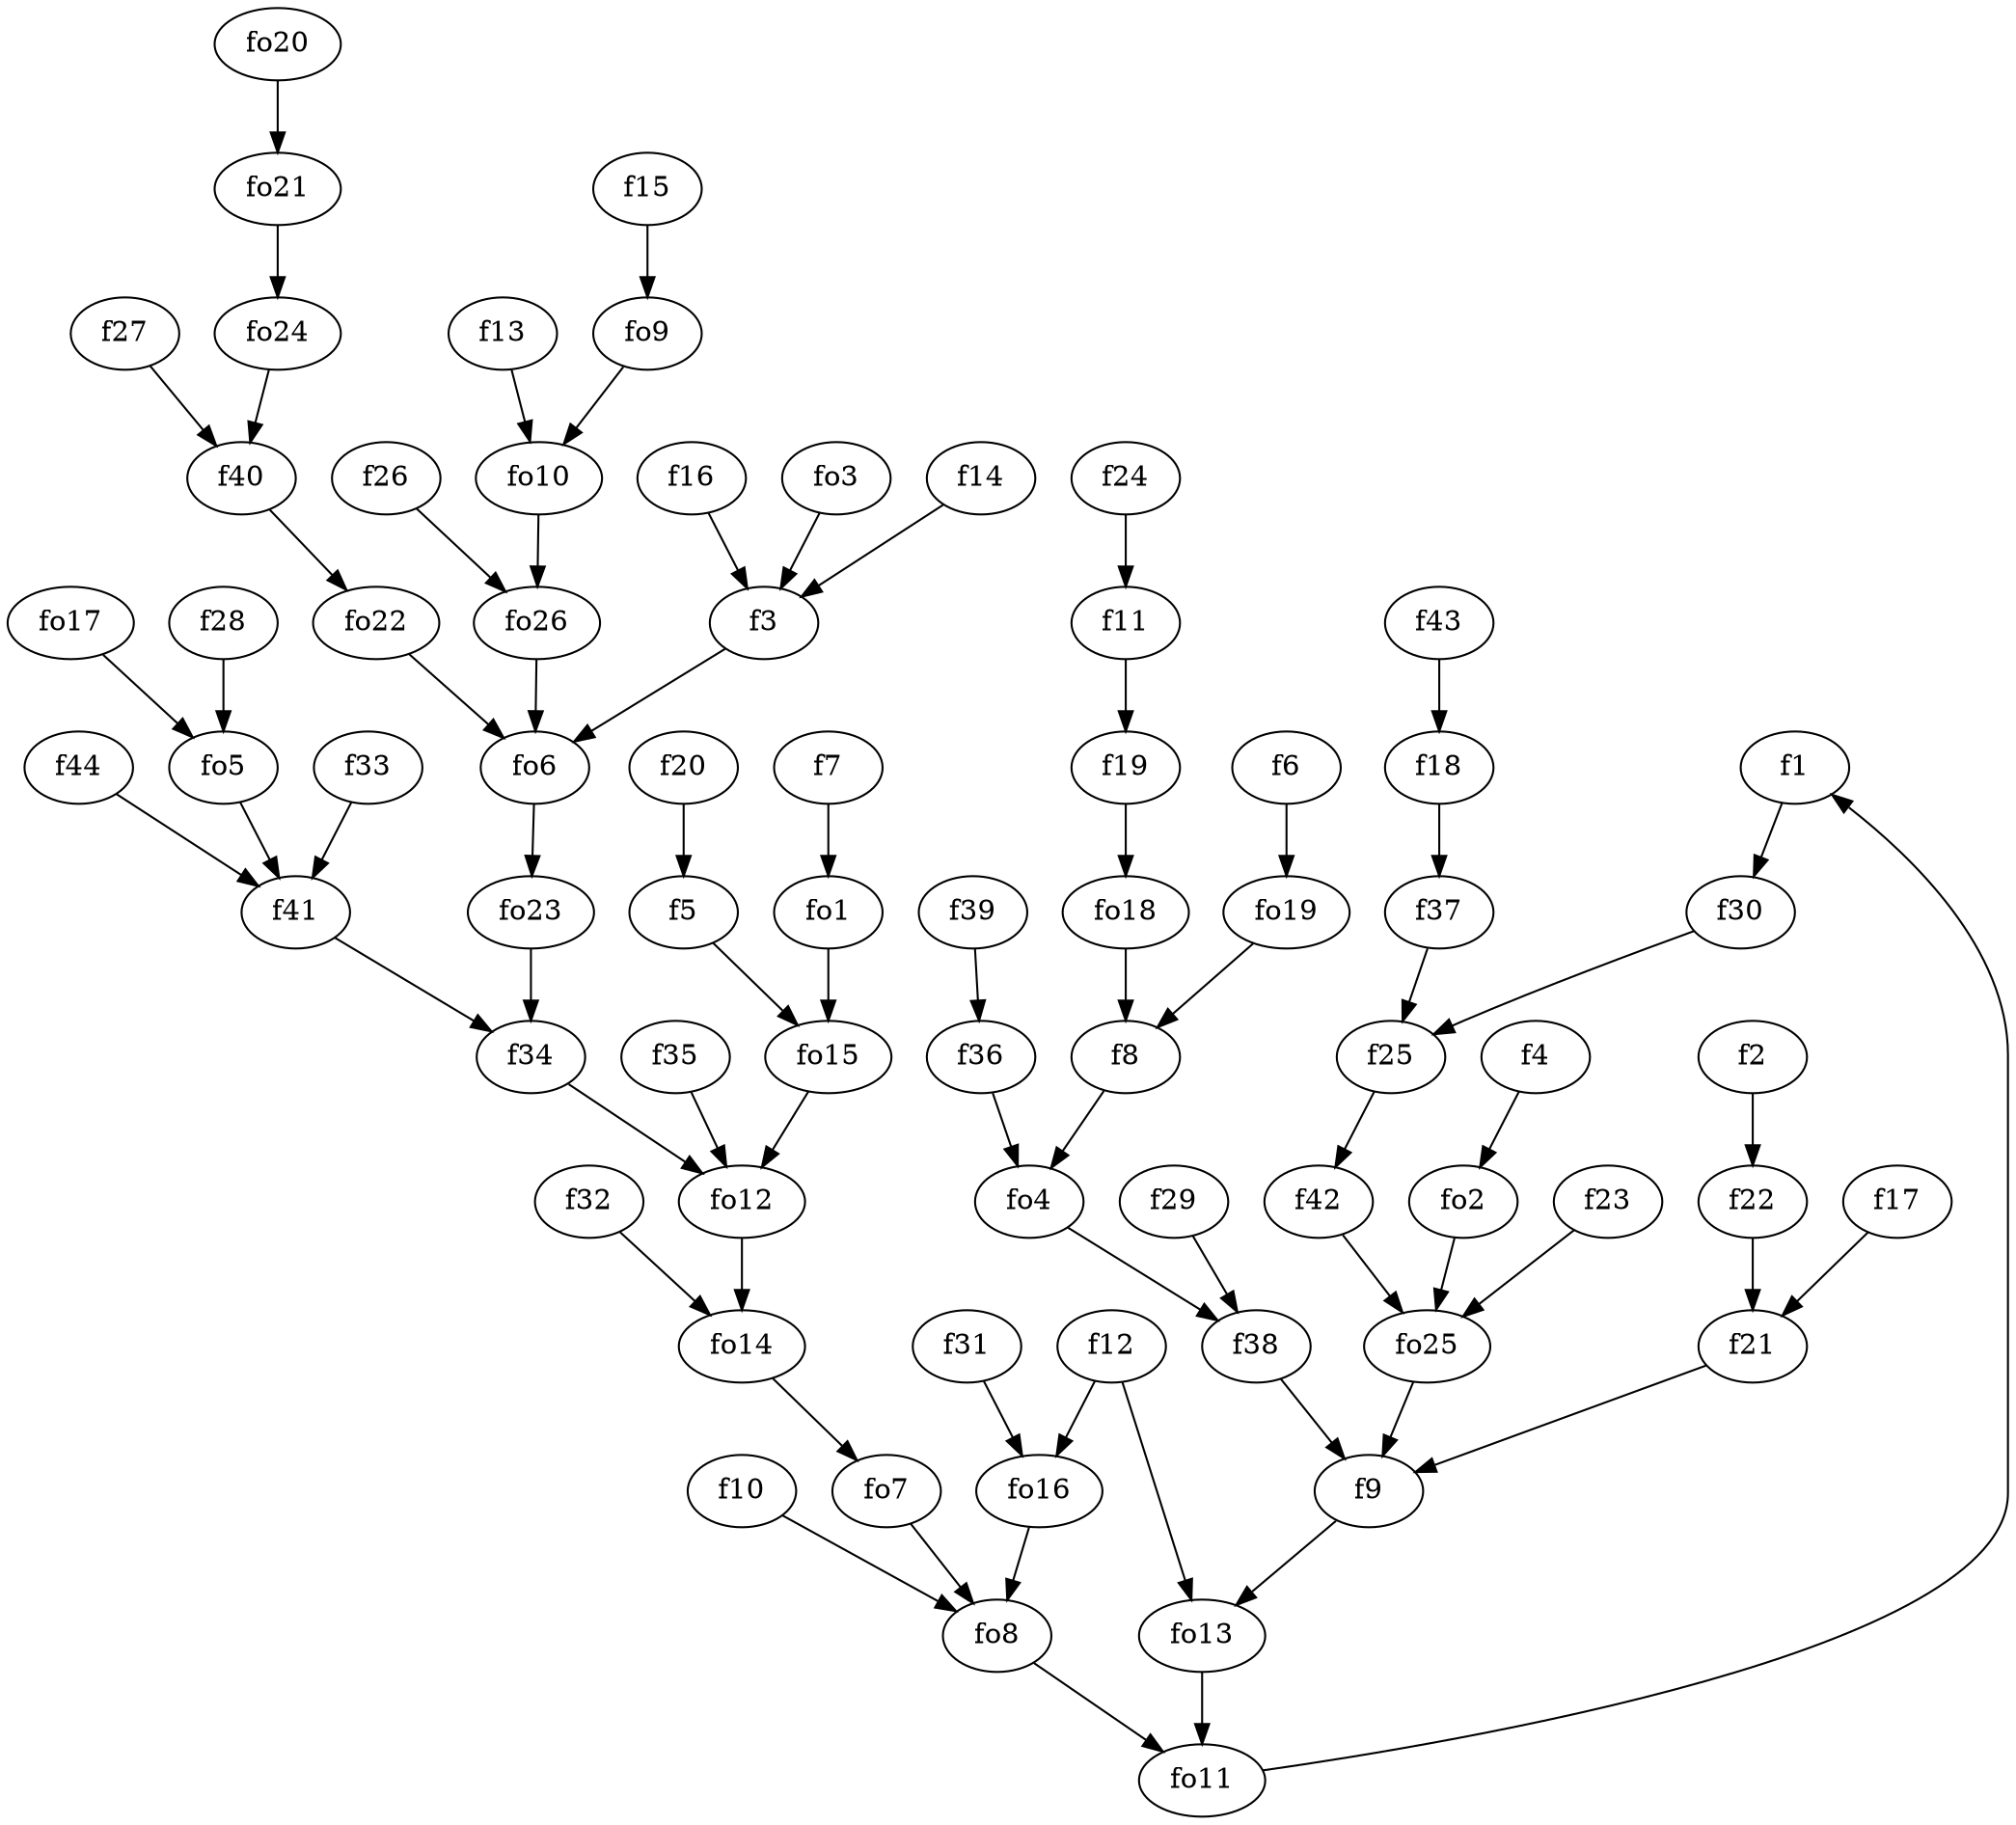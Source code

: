 strict digraph  {
f1;
f2;
f3;
f4;
f5;
f6;
f7;
f8;
f9;
f10;
f11;
f12;
f13;
f14;
f15;
f16;
f17;
f18;
f19;
f20;
f21;
f22;
f23;
f24;
f25;
f26;
f27;
f28;
f29;
f30;
f31;
f32;
f33;
f34;
f35;
f36;
f37;
f38;
f39;
f40;
f41;
f42;
f43;
f44;
fo1;
fo2;
fo3;
fo4;
fo5;
fo6;
fo7;
fo8;
fo9;
fo10;
fo11;
fo12;
fo13;
fo14;
fo15;
fo16;
fo17;
fo18;
fo19;
fo20;
fo21;
fo22;
fo23;
fo24;
fo25;
fo26;
f1 -> f30  [weight=2];
f2 -> f22  [weight=2];
f3 -> fo6  [weight=2];
f4 -> fo2  [weight=2];
f5 -> fo15  [weight=2];
f6 -> fo19  [weight=2];
f7 -> fo1  [weight=2];
f8 -> fo4  [weight=2];
f9 -> fo13  [weight=2];
f10 -> fo8  [weight=2];
f11 -> f19  [weight=2];
f12 -> fo13  [weight=2];
f12 -> fo16  [weight=2];
f13 -> fo10  [weight=2];
f14 -> f3  [weight=2];
f15 -> fo9  [weight=2];
f16 -> f3  [weight=2];
f17 -> f21  [weight=2];
f18 -> f37  [weight=2];
f19 -> fo18  [weight=2];
f20 -> f5  [weight=2];
f21 -> f9  [weight=2];
f22 -> f21  [weight=2];
f23 -> fo25  [weight=2];
f24 -> f11  [weight=2];
f25 -> f42  [weight=2];
f26 -> fo26  [weight=2];
f27 -> f40  [weight=2];
f28 -> fo5  [weight=2];
f29 -> f38  [weight=2];
f30 -> f25  [weight=2];
f31 -> fo16  [weight=2];
f32 -> fo14  [weight=2];
f33 -> f41  [weight=2];
f34 -> fo12  [weight=2];
f35 -> fo12  [weight=2];
f36 -> fo4  [weight=2];
f37 -> f25  [weight=2];
f38 -> f9  [weight=2];
f39 -> f36  [weight=2];
f40 -> fo22  [weight=2];
f41 -> f34  [weight=2];
f42 -> fo25  [weight=2];
f43 -> f18  [weight=2];
f44 -> f41  [weight=2];
fo1 -> fo15  [weight=2];
fo2 -> fo25  [weight=2];
fo3 -> f3  [weight=2];
fo4 -> f38  [weight=2];
fo5 -> f41  [weight=2];
fo6 -> fo23  [weight=2];
fo7 -> fo8  [weight=2];
fo8 -> fo11  [weight=2];
fo9 -> fo10  [weight=2];
fo10 -> fo26  [weight=2];
fo11 -> f1  [weight=2];
fo12 -> fo14  [weight=2];
fo13 -> fo11  [weight=2];
fo14 -> fo7  [weight=2];
fo15 -> fo12  [weight=2];
fo16 -> fo8  [weight=2];
fo17 -> fo5  [weight=2];
fo18 -> f8  [weight=2];
fo19 -> f8  [weight=2];
fo20 -> fo21  [weight=2];
fo21 -> fo24  [weight=2];
fo22 -> fo6  [weight=2];
fo23 -> f34  [weight=2];
fo24 -> f40  [weight=2];
fo25 -> f9  [weight=2];
fo26 -> fo6  [weight=2];
}
